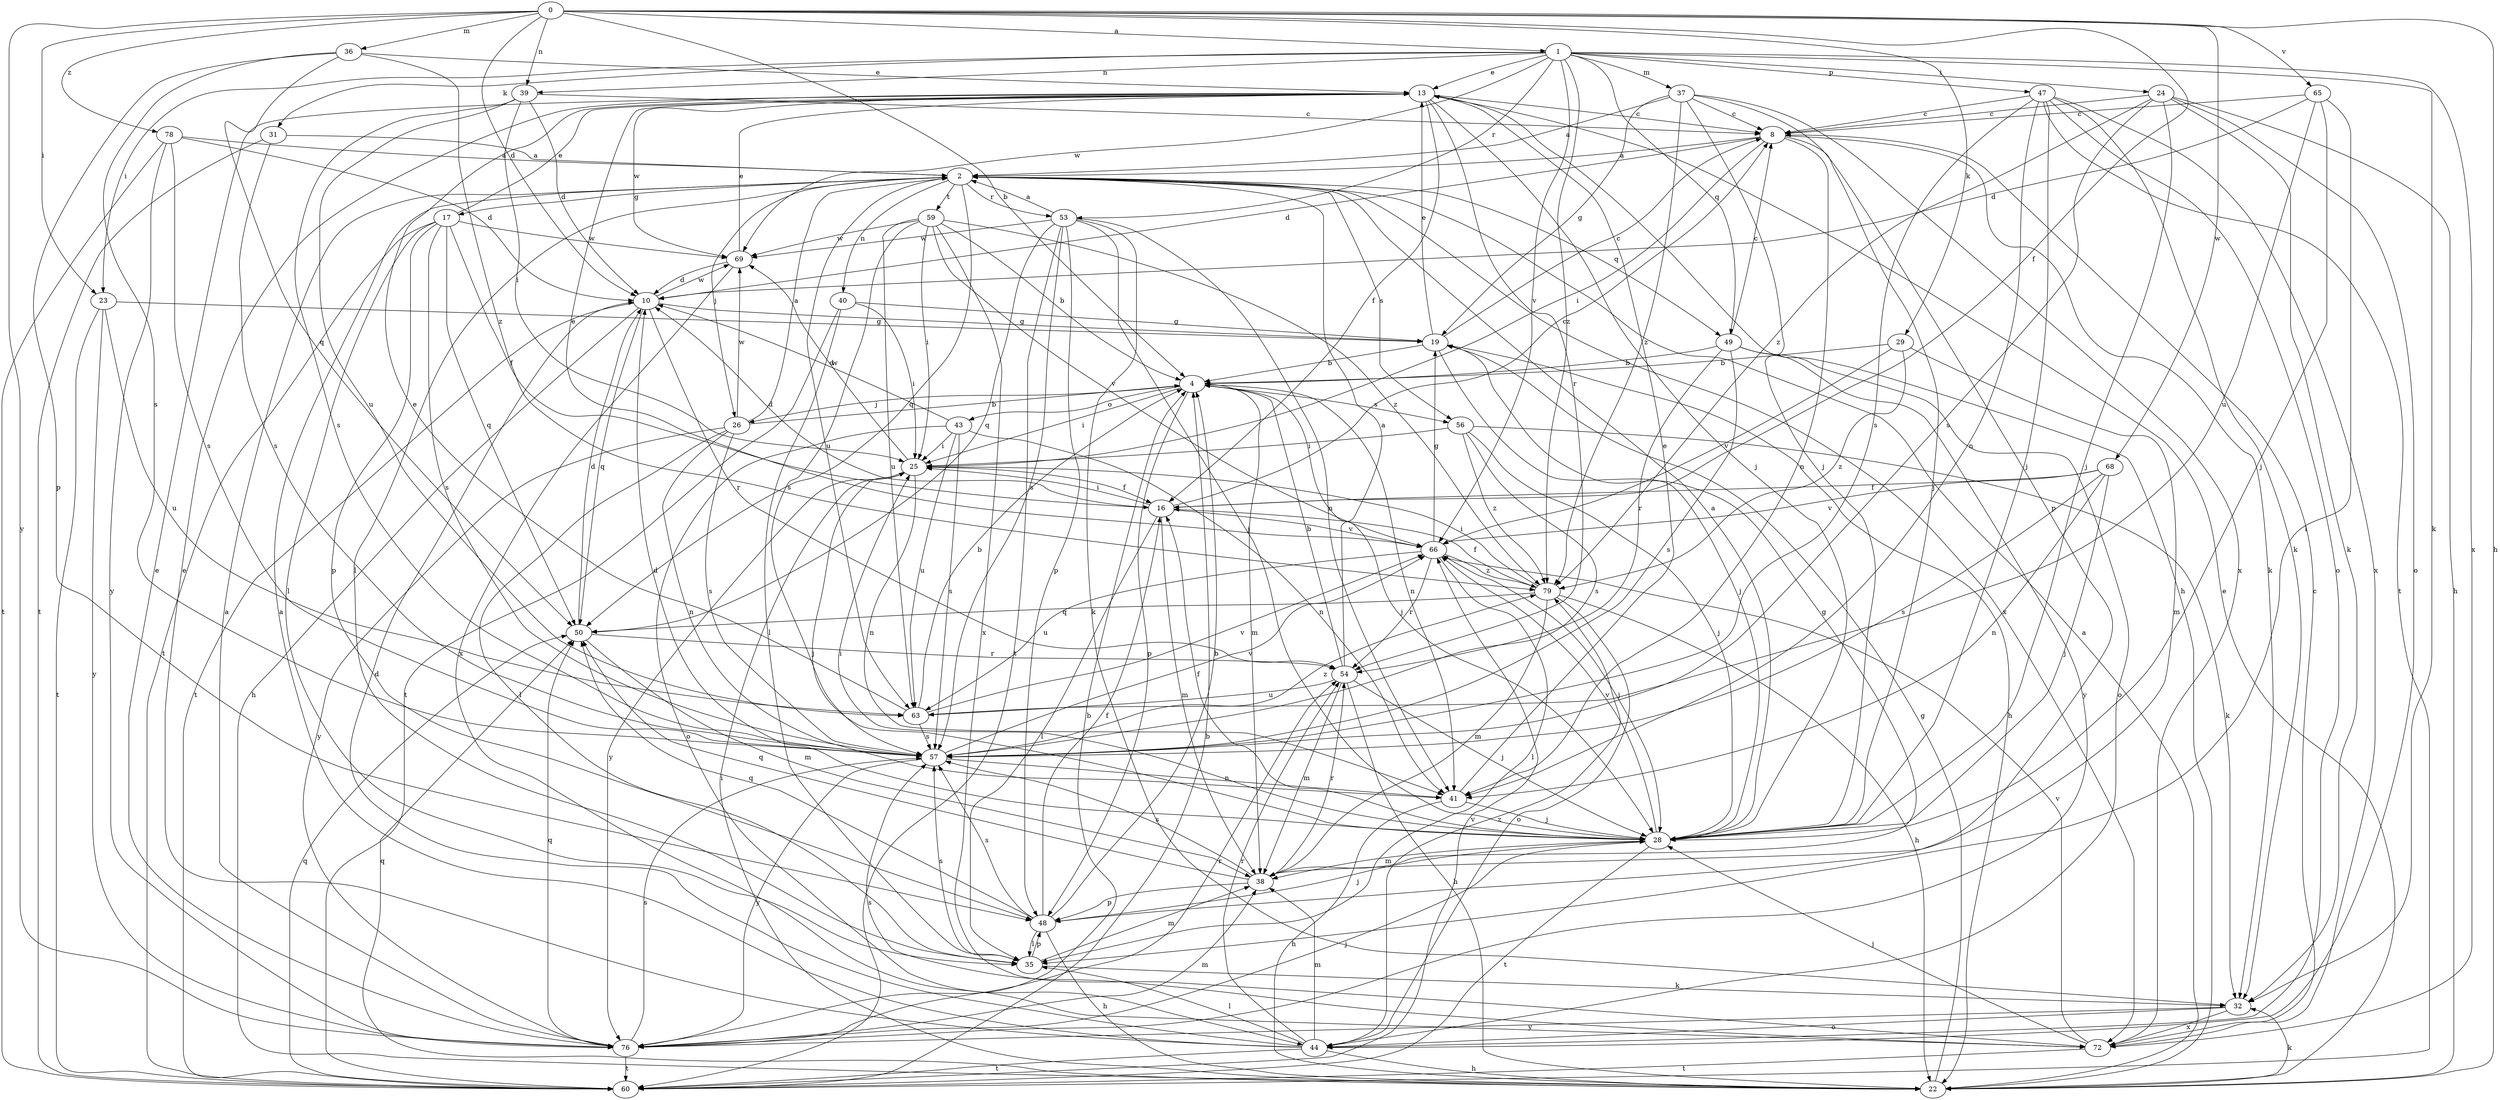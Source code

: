 strict digraph  {
0;
1;
2;
4;
8;
10;
13;
16;
17;
19;
22;
23;
24;
25;
26;
28;
29;
31;
32;
35;
36;
37;
38;
39;
40;
41;
43;
44;
47;
48;
49;
50;
53;
54;
56;
57;
59;
60;
63;
65;
66;
68;
69;
72;
76;
78;
79;
0 -> 1  [label=a];
0 -> 4  [label=b];
0 -> 10  [label=d];
0 -> 16  [label=f];
0 -> 22  [label=h];
0 -> 23  [label=i];
0 -> 29  [label=k];
0 -> 36  [label=m];
0 -> 39  [label=n];
0 -> 65  [label=v];
0 -> 68  [label=w];
0 -> 76  [label=y];
0 -> 78  [label=z];
1 -> 13  [label=e];
1 -> 23  [label=i];
1 -> 24  [label=i];
1 -> 31  [label=k];
1 -> 32  [label=k];
1 -> 37  [label=m];
1 -> 39  [label=n];
1 -> 47  [label=p];
1 -> 49  [label=q];
1 -> 53  [label=r];
1 -> 66  [label=v];
1 -> 69  [label=w];
1 -> 72  [label=x];
1 -> 79  [label=z];
2 -> 17  [label=g];
2 -> 26  [label=j];
2 -> 35  [label=l];
2 -> 40  [label=n];
2 -> 49  [label=q];
2 -> 50  [label=q];
2 -> 53  [label=r];
2 -> 56  [label=s];
2 -> 59  [label=t];
2 -> 63  [label=u];
2 -> 72  [label=x];
4 -> 25  [label=i];
4 -> 26  [label=j];
4 -> 28  [label=j];
4 -> 38  [label=m];
4 -> 41  [label=n];
4 -> 43  [label=o];
4 -> 48  [label=p];
4 -> 56  [label=s];
8 -> 2  [label=a];
8 -> 10  [label=d];
8 -> 25  [label=i];
8 -> 28  [label=j];
8 -> 32  [label=k];
8 -> 41  [label=n];
10 -> 19  [label=g];
10 -> 22  [label=h];
10 -> 50  [label=q];
10 -> 54  [label=r];
10 -> 60  [label=t];
10 -> 69  [label=w];
13 -> 8  [label=c];
13 -> 16  [label=f];
13 -> 22  [label=h];
13 -> 28  [label=j];
13 -> 54  [label=r];
13 -> 69  [label=w];
16 -> 8  [label=c];
16 -> 10  [label=d];
16 -> 25  [label=i];
16 -> 35  [label=l];
16 -> 38  [label=m];
16 -> 66  [label=v];
17 -> 13  [label=e];
17 -> 16  [label=f];
17 -> 35  [label=l];
17 -> 48  [label=p];
17 -> 50  [label=q];
17 -> 57  [label=s];
17 -> 60  [label=t];
17 -> 69  [label=w];
19 -> 4  [label=b];
19 -> 8  [label=c];
19 -> 13  [label=e];
19 -> 22  [label=h];
19 -> 28  [label=j];
22 -> 2  [label=a];
22 -> 13  [label=e];
22 -> 19  [label=g];
22 -> 25  [label=i];
22 -> 32  [label=k];
22 -> 50  [label=q];
23 -> 19  [label=g];
23 -> 60  [label=t];
23 -> 63  [label=u];
23 -> 76  [label=y];
24 -> 8  [label=c];
24 -> 22  [label=h];
24 -> 28  [label=j];
24 -> 32  [label=k];
24 -> 44  [label=o];
24 -> 57  [label=s];
24 -> 79  [label=z];
25 -> 16  [label=f];
25 -> 28  [label=j];
25 -> 41  [label=n];
25 -> 69  [label=w];
25 -> 76  [label=y];
26 -> 2  [label=a];
26 -> 4  [label=b];
26 -> 35  [label=l];
26 -> 41  [label=n];
26 -> 57  [label=s];
26 -> 69  [label=w];
26 -> 76  [label=y];
28 -> 2  [label=a];
28 -> 10  [label=d];
28 -> 16  [label=f];
28 -> 25  [label=i];
28 -> 38  [label=m];
28 -> 60  [label=t];
28 -> 66  [label=v];
29 -> 4  [label=b];
29 -> 38  [label=m];
29 -> 66  [label=v];
29 -> 79  [label=z];
31 -> 2  [label=a];
31 -> 57  [label=s];
31 -> 60  [label=t];
32 -> 44  [label=o];
32 -> 72  [label=x];
32 -> 76  [label=y];
35 -> 32  [label=k];
35 -> 38  [label=m];
35 -> 48  [label=p];
35 -> 57  [label=s];
36 -> 13  [label=e];
36 -> 48  [label=p];
36 -> 50  [label=q];
36 -> 57  [label=s];
36 -> 79  [label=z];
37 -> 2  [label=a];
37 -> 8  [label=c];
37 -> 19  [label=g];
37 -> 28  [label=j];
37 -> 48  [label=p];
37 -> 72  [label=x];
37 -> 79  [label=z];
38 -> 19  [label=g];
38 -> 48  [label=p];
38 -> 50  [label=q];
38 -> 54  [label=r];
38 -> 57  [label=s];
39 -> 8  [label=c];
39 -> 10  [label=d];
39 -> 25  [label=i];
39 -> 57  [label=s];
39 -> 63  [label=u];
40 -> 19  [label=g];
40 -> 25  [label=i];
40 -> 35  [label=l];
40 -> 60  [label=t];
41 -> 13  [label=e];
41 -> 22  [label=h];
41 -> 28  [label=j];
43 -> 10  [label=d];
43 -> 25  [label=i];
43 -> 41  [label=n];
43 -> 44  [label=o];
43 -> 57  [label=s];
43 -> 63  [label=u];
44 -> 2  [label=a];
44 -> 10  [label=d];
44 -> 13  [label=e];
44 -> 22  [label=h];
44 -> 35  [label=l];
44 -> 38  [label=m];
44 -> 54  [label=r];
44 -> 60  [label=t];
44 -> 79  [label=z];
47 -> 8  [label=c];
47 -> 28  [label=j];
47 -> 32  [label=k];
47 -> 41  [label=n];
47 -> 44  [label=o];
47 -> 57  [label=s];
47 -> 60  [label=t];
47 -> 72  [label=x];
48 -> 4  [label=b];
48 -> 16  [label=f];
48 -> 22  [label=h];
48 -> 28  [label=j];
48 -> 35  [label=l];
48 -> 50  [label=q];
48 -> 57  [label=s];
49 -> 4  [label=b];
49 -> 8  [label=c];
49 -> 44  [label=o];
49 -> 54  [label=r];
49 -> 57  [label=s];
49 -> 76  [label=y];
50 -> 10  [label=d];
50 -> 38  [label=m];
50 -> 54  [label=r];
53 -> 2  [label=a];
53 -> 28  [label=j];
53 -> 32  [label=k];
53 -> 41  [label=n];
53 -> 48  [label=p];
53 -> 50  [label=q];
53 -> 57  [label=s];
53 -> 60  [label=t];
53 -> 69  [label=w];
54 -> 2  [label=a];
54 -> 4  [label=b];
54 -> 22  [label=h];
54 -> 28  [label=j];
54 -> 38  [label=m];
54 -> 63  [label=u];
56 -> 25  [label=i];
56 -> 28  [label=j];
56 -> 32  [label=k];
56 -> 57  [label=s];
56 -> 79  [label=z];
57 -> 41  [label=n];
57 -> 66  [label=v];
57 -> 76  [label=y];
57 -> 79  [label=z];
59 -> 4  [label=b];
59 -> 25  [label=i];
59 -> 57  [label=s];
59 -> 63  [label=u];
59 -> 66  [label=v];
59 -> 69  [label=w];
59 -> 72  [label=x];
59 -> 79  [label=z];
60 -> 4  [label=b];
60 -> 50  [label=q];
60 -> 66  [label=v];
63 -> 4  [label=b];
63 -> 13  [label=e];
63 -> 57  [label=s];
63 -> 66  [label=v];
65 -> 8  [label=c];
65 -> 10  [label=d];
65 -> 28  [label=j];
65 -> 35  [label=l];
65 -> 63  [label=u];
66 -> 13  [label=e];
66 -> 19  [label=g];
66 -> 28  [label=j];
66 -> 35  [label=l];
66 -> 54  [label=r];
66 -> 63  [label=u];
66 -> 79  [label=z];
68 -> 16  [label=f];
68 -> 28  [label=j];
68 -> 41  [label=n];
68 -> 57  [label=s];
68 -> 66  [label=v];
69 -> 10  [label=d];
69 -> 13  [label=e];
69 -> 72  [label=x];
72 -> 8  [label=c];
72 -> 28  [label=j];
72 -> 57  [label=s];
72 -> 60  [label=t];
72 -> 66  [label=v];
76 -> 2  [label=a];
76 -> 4  [label=b];
76 -> 13  [label=e];
76 -> 28  [label=j];
76 -> 38  [label=m];
76 -> 50  [label=q];
76 -> 54  [label=r];
76 -> 57  [label=s];
76 -> 60  [label=t];
78 -> 2  [label=a];
78 -> 10  [label=d];
78 -> 57  [label=s];
78 -> 60  [label=t];
78 -> 76  [label=y];
79 -> 16  [label=f];
79 -> 22  [label=h];
79 -> 25  [label=i];
79 -> 38  [label=m];
79 -> 44  [label=o];
79 -> 50  [label=q];
}
